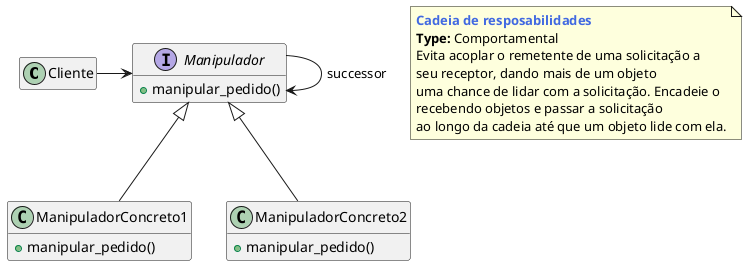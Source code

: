 /' CHAIN OF RESPONSIBILITY '/

@startuml

class Cliente

interface Manipulador {
    + manipular_pedido()
}

class ManipuladorConcreto1 {
    + manipular_pedido()
}

class ManipuladorConcreto2 {
    + manipular_pedido()
}

hide empty members

Cliente -> Manipulador
Manipulador <|-- ManipuladorConcreto1
Manipulador <|-- ManipuladorConcreto2
Manipulador -> Manipulador : successor

note as N1
    <b><color:royalBlue>Cadeia de resposabilidades</color></b>
    <b>Type:</b> Comportamental
    Evita acoplar o remetente de uma solicitação a
    seu receptor, dando mais de um objeto
    uma chance de lidar com a solicitação. Encadeie o
    recebendo objetos e passar a solicitação
    ao longo da cadeia até que um objeto lide com ela.
end note

@enduml
